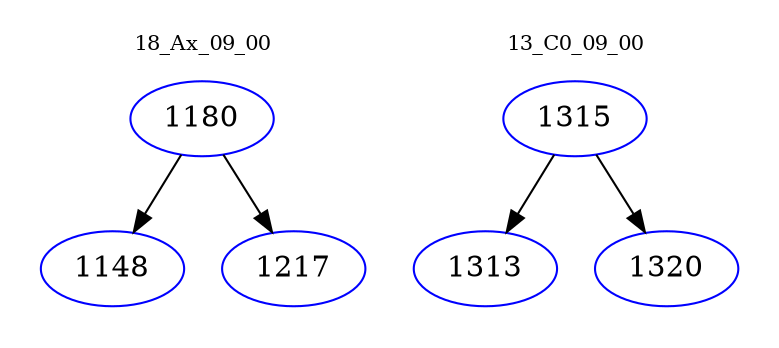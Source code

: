 digraph{
subgraph cluster_0 {
color = white
label = "18_Ax_09_00";
fontsize=10;
T0_1180 [label="1180", color="blue"]
T0_1180 -> T0_1148 [color="black"]
T0_1148 [label="1148", color="blue"]
T0_1180 -> T0_1217 [color="black"]
T0_1217 [label="1217", color="blue"]
}
subgraph cluster_1 {
color = white
label = "13_C0_09_00";
fontsize=10;
T1_1315 [label="1315", color="blue"]
T1_1315 -> T1_1313 [color="black"]
T1_1313 [label="1313", color="blue"]
T1_1315 -> T1_1320 [color="black"]
T1_1320 [label="1320", color="blue"]
}
}
